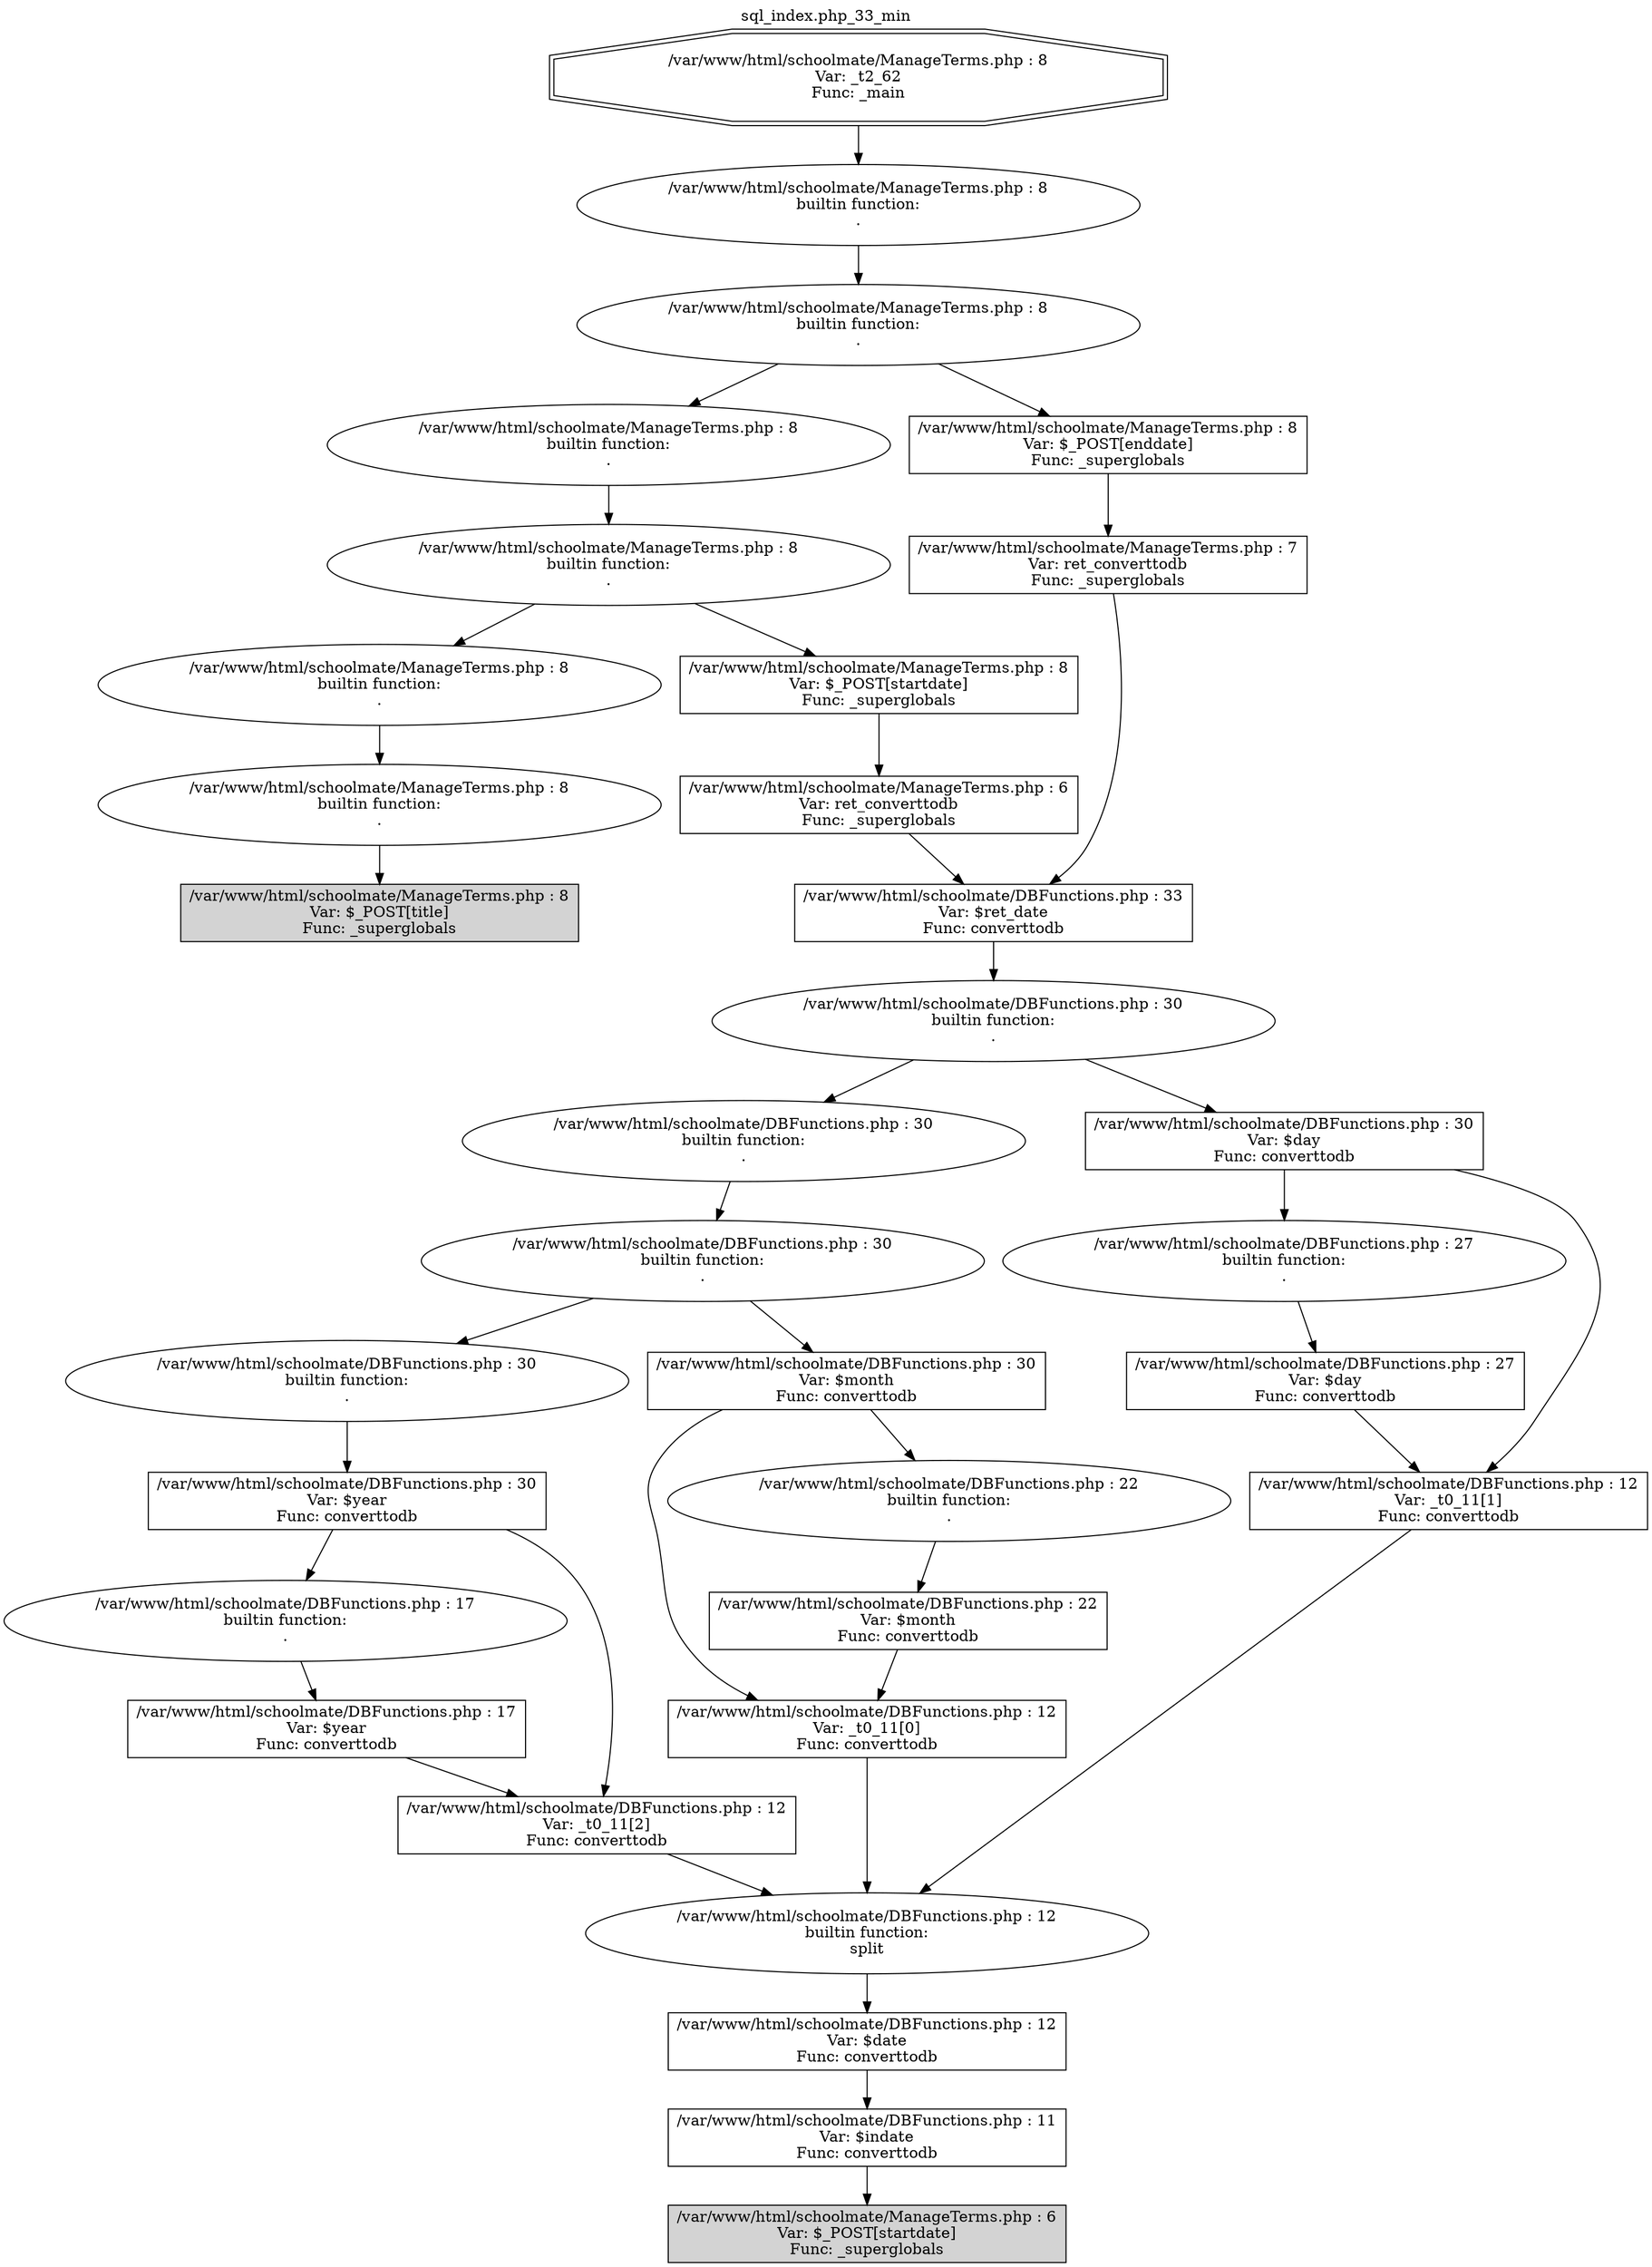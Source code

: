 digraph cfg {
  label="sql_index.php_33_min";
  labelloc=t;
  n1 [shape=doubleoctagon, label="/var/www/html/schoolmate/ManageTerms.php : 8\nVar: _t2_62\nFunc: _main\n"];
  n2 [shape=ellipse, label="/var/www/html/schoolmate/ManageTerms.php : 8\nbuiltin function:\n.\n"];
  n3 [shape=ellipse, label="/var/www/html/schoolmate/ManageTerms.php : 8\nbuiltin function:\n.\n"];
  n4 [shape=ellipse, label="/var/www/html/schoolmate/ManageTerms.php : 8\nbuiltin function:\n.\n"];
  n5 [shape=ellipse, label="/var/www/html/schoolmate/ManageTerms.php : 8\nbuiltin function:\n.\n"];
  n6 [shape=ellipse, label="/var/www/html/schoolmate/ManageTerms.php : 8\nbuiltin function:\n.\n"];
  n7 [shape=ellipse, label="/var/www/html/schoolmate/ManageTerms.php : 8\nbuiltin function:\n.\n"];
  n8 [shape=box, label="/var/www/html/schoolmate/ManageTerms.php : 8\nVar: $_POST[title]\nFunc: _superglobals\n",style=filled];
  n9 [shape=box, label="/var/www/html/schoolmate/ManageTerms.php : 8\nVar: $_POST[startdate]\nFunc: _superglobals\n"];
  n10 [shape=box, label="/var/www/html/schoolmate/ManageTerms.php : 6\nVar: ret_converttodb\nFunc: _superglobals\n"];
  n11 [shape=box, label="/var/www/html/schoolmate/DBFunctions.php : 33\nVar: $ret_date\nFunc: converttodb\n"];
  n12 [shape=ellipse, label="/var/www/html/schoolmate/DBFunctions.php : 30\nbuiltin function:\n.\n"];
  n13 [shape=ellipse, label="/var/www/html/schoolmate/DBFunctions.php : 30\nbuiltin function:\n.\n"];
  n14 [shape=ellipse, label="/var/www/html/schoolmate/DBFunctions.php : 30\nbuiltin function:\n.\n"];
  n15 [shape=ellipse, label="/var/www/html/schoolmate/DBFunctions.php : 30\nbuiltin function:\n.\n"];
  n16 [shape=box, label="/var/www/html/schoolmate/DBFunctions.php : 30\nVar: $year\nFunc: converttodb\n"];
  n17 [shape=ellipse, label="/var/www/html/schoolmate/DBFunctions.php : 17\nbuiltin function:\n.\n"];
  n18 [shape=box, label="/var/www/html/schoolmate/DBFunctions.php : 17\nVar: $year\nFunc: converttodb\n"];
  n19 [shape=box, label="/var/www/html/schoolmate/DBFunctions.php : 12\nVar: _t0_11[2]\nFunc: converttodb\n"];
  n20 [shape=ellipse, label="/var/www/html/schoolmate/DBFunctions.php : 12\nbuiltin function:\nsplit\n"];
  n21 [shape=box, label="/var/www/html/schoolmate/DBFunctions.php : 12\nVar: $date\nFunc: converttodb\n"];
  n22 [shape=box, label="/var/www/html/schoolmate/DBFunctions.php : 11\nVar: $indate\nFunc: converttodb\n"];
  n23 [shape=box, label="/var/www/html/schoolmate/ManageTerms.php : 6\nVar: $_POST[startdate]\nFunc: _superglobals\n",style=filled];
  n24 [shape=box, label="/var/www/html/schoolmate/DBFunctions.php : 30\nVar: $month\nFunc: converttodb\n"];
  n25 [shape=box, label="/var/www/html/schoolmate/DBFunctions.php : 12\nVar: _t0_11[0]\nFunc: converttodb\n"];
  n26 [shape=ellipse, label="/var/www/html/schoolmate/DBFunctions.php : 22\nbuiltin function:\n.\n"];
  n27 [shape=box, label="/var/www/html/schoolmate/DBFunctions.php : 22\nVar: $month\nFunc: converttodb\n"];
  n28 [shape=box, label="/var/www/html/schoolmate/DBFunctions.php : 30\nVar: $day\nFunc: converttodb\n"];
  n29 [shape=ellipse, label="/var/www/html/schoolmate/DBFunctions.php : 27\nbuiltin function:\n.\n"];
  n30 [shape=box, label="/var/www/html/schoolmate/DBFunctions.php : 27\nVar: $day\nFunc: converttodb\n"];
  n31 [shape=box, label="/var/www/html/schoolmate/DBFunctions.php : 12\nVar: _t0_11[1]\nFunc: converttodb\n"];
  n32 [shape=box, label="/var/www/html/schoolmate/ManageTerms.php : 8\nVar: $_POST[enddate]\nFunc: _superglobals\n"];
  n33 [shape=box, label="/var/www/html/schoolmate/ManageTerms.php : 7\nVar: ret_converttodb\nFunc: _superglobals\n"];
  n1 -> n2;
  n2 -> n3;
  n3 -> n4;
  n3 -> n32;
  n4 -> n5;
  n5 -> n6;
  n5 -> n9;
  n6 -> n7;
  n7 -> n8;
  n9 -> n10;
  n10 -> n11;
  n11 -> n12;
  n12 -> n13;
  n12 -> n28;
  n13 -> n14;
  n14 -> n15;
  n14 -> n24;
  n15 -> n16;
  n16 -> n17;
  n16 -> n19;
  n17 -> n18;
  n18 -> n19;
  n19 -> n20;
  n20 -> n21;
  n21 -> n22;
  n22 -> n23;
  n24 -> n25;
  n24 -> n26;
  n25 -> n20;
  n26 -> n27;
  n27 -> n25;
  n28 -> n29;
  n28 -> n31;
  n29 -> n30;
  n30 -> n31;
  n31 -> n20;
  n32 -> n33;
  n33 -> n11;
}

